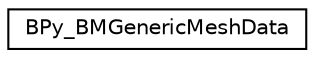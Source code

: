digraph G
{
  edge [fontname="Helvetica",fontsize="10",labelfontname="Helvetica",labelfontsize="10"];
  node [fontname="Helvetica",fontsize="10",shape=record];
  rankdir=LR;
  Node1 [label="BPy_BMGenericMeshData",height=0.2,width=0.4,color="black", fillcolor="white", style="filled",URL="$dd/d99/structBPy__BMGenericMeshData.html"];
}
